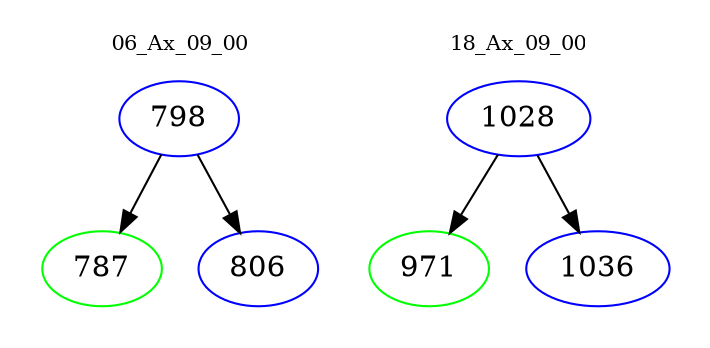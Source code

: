 digraph{
subgraph cluster_0 {
color = white
label = "06_Ax_09_00";
fontsize=10;
T0_798 [label="798", color="blue"]
T0_798 -> T0_787 [color="black"]
T0_787 [label="787", color="green"]
T0_798 -> T0_806 [color="black"]
T0_806 [label="806", color="blue"]
}
subgraph cluster_1 {
color = white
label = "18_Ax_09_00";
fontsize=10;
T1_1028 [label="1028", color="blue"]
T1_1028 -> T1_971 [color="black"]
T1_971 [label="971", color="green"]
T1_1028 -> T1_1036 [color="black"]
T1_1036 [label="1036", color="blue"]
}
}
